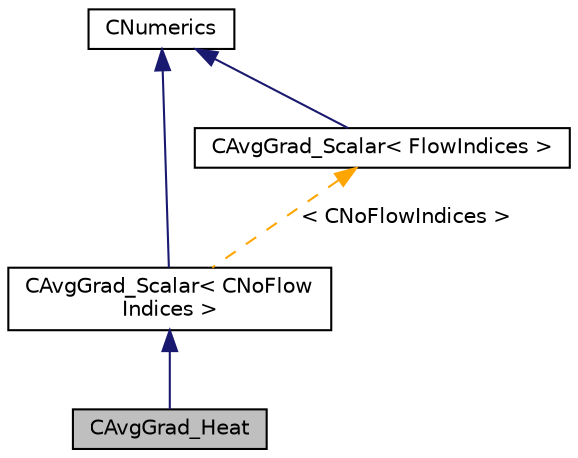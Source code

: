 digraph "CAvgGrad_Heat"
{
 // LATEX_PDF_SIZE
  edge [fontname="Helvetica",fontsize="10",labelfontname="Helvetica",labelfontsize="10"];
  node [fontname="Helvetica",fontsize="10",shape=record];
  Node1 [label="CAvgGrad_Heat",height=0.2,width=0.4,color="black", fillcolor="grey75", style="filled", fontcolor="black",tooltip="Class for computing viscous term using average of gradients without correction (heat equation)."];
  Node2 -> Node1 [dir="back",color="midnightblue",fontsize="10",style="solid",fontname="Helvetica"];
  Node2 [label="CAvgGrad_Scalar\< CNoFlow\lIndices \>",height=0.2,width=0.4,color="black", fillcolor="white", style="filled",URL="$classCAvgGrad__Scalar.html",tooltip=" "];
  Node3 -> Node2 [dir="back",color="midnightblue",fontsize="10",style="solid",fontname="Helvetica"];
  Node3 [label="CNumerics",height=0.2,width=0.4,color="black", fillcolor="white", style="filled",URL="$classCNumerics.html",tooltip="Class for defining the numerical methods."];
  Node4 -> Node2 [dir="back",color="orange",fontsize="10",style="dashed",label=" \< CNoFlowIndices \>" ,fontname="Helvetica"];
  Node4 [label="CAvgGrad_Scalar\< FlowIndices \>",height=0.2,width=0.4,color="black", fillcolor="white", style="filled",URL="$classCAvgGrad__Scalar.html",tooltip="Template class for computing viscous residual of scalar values."];
  Node3 -> Node4 [dir="back",color="midnightblue",fontsize="10",style="solid",fontname="Helvetica"];
}
